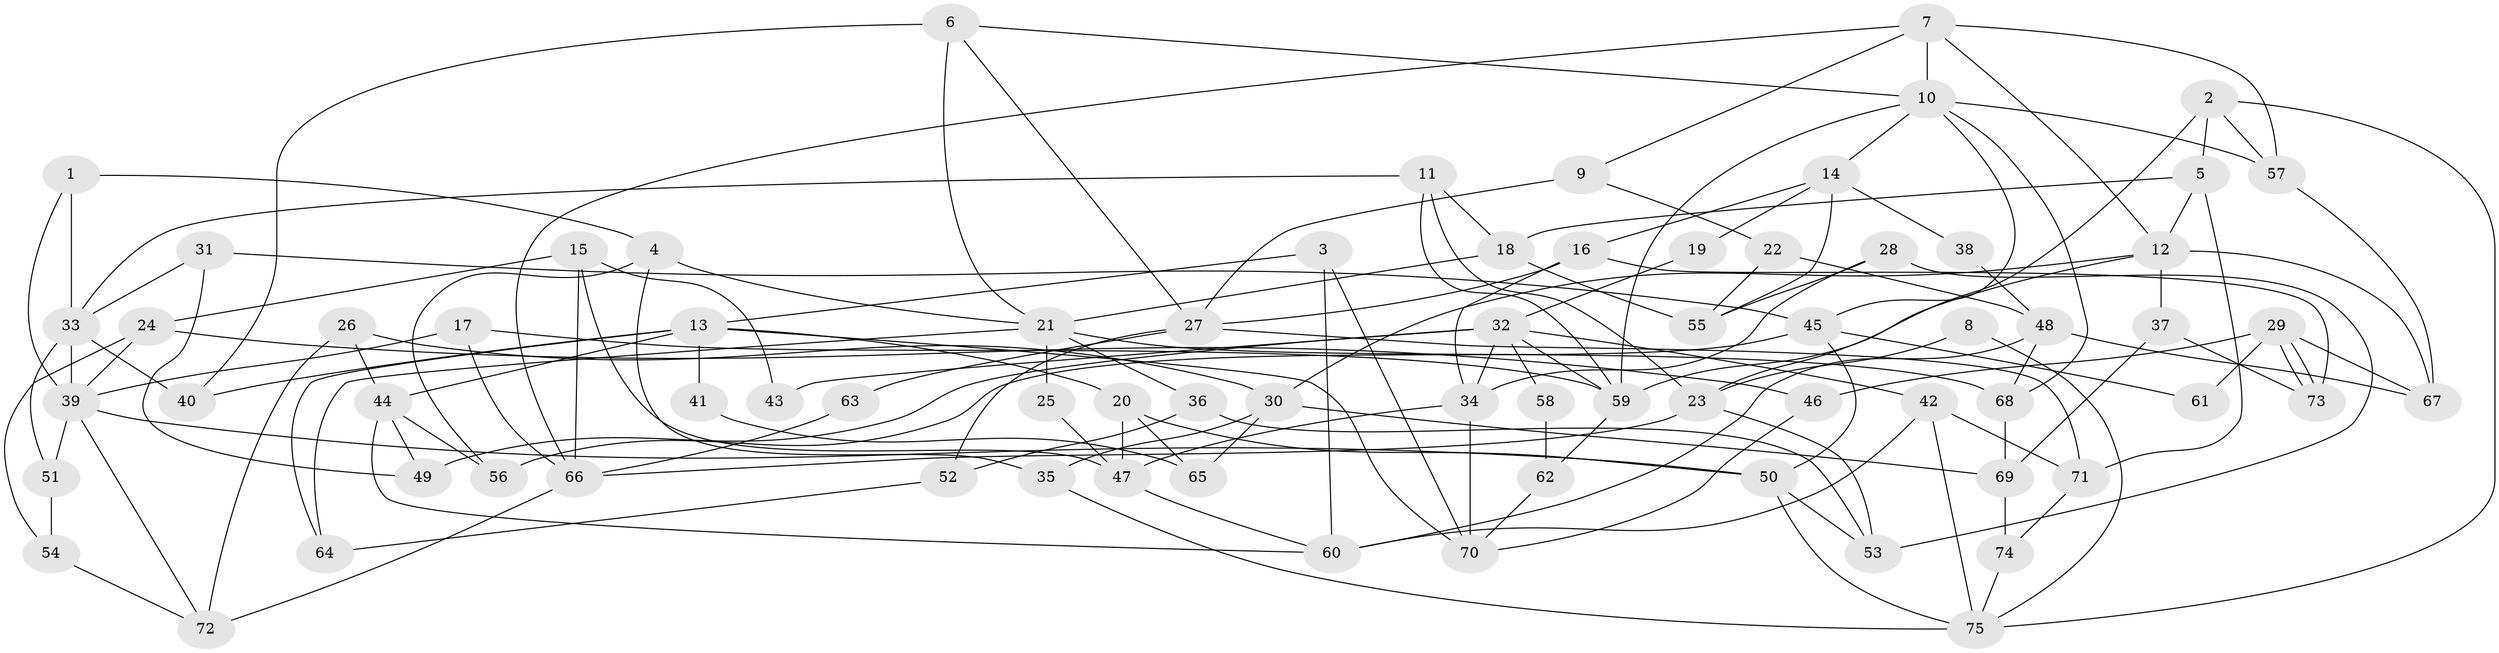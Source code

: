 // coarse degree distribution, {6: 0.13333333333333333, 4: 0.23333333333333334, 8: 0.2, 5: 0.1, 3: 0.06666666666666667, 7: 0.1, 2: 0.06666666666666667, 10: 0.03333333333333333, 9: 0.06666666666666667}
// Generated by graph-tools (version 1.1) at 2025/37/03/04/25 23:37:12]
// undirected, 75 vertices, 150 edges
graph export_dot {
  node [color=gray90,style=filled];
  1;
  2;
  3;
  4;
  5;
  6;
  7;
  8;
  9;
  10;
  11;
  12;
  13;
  14;
  15;
  16;
  17;
  18;
  19;
  20;
  21;
  22;
  23;
  24;
  25;
  26;
  27;
  28;
  29;
  30;
  31;
  32;
  33;
  34;
  35;
  36;
  37;
  38;
  39;
  40;
  41;
  42;
  43;
  44;
  45;
  46;
  47;
  48;
  49;
  50;
  51;
  52;
  53;
  54;
  55;
  56;
  57;
  58;
  59;
  60;
  61;
  62;
  63;
  64;
  65;
  66;
  67;
  68;
  69;
  70;
  71;
  72;
  73;
  74;
  75;
  1 -- 4;
  1 -- 33;
  1 -- 39;
  2 -- 23;
  2 -- 57;
  2 -- 5;
  2 -- 75;
  3 -- 70;
  3 -- 60;
  3 -- 13;
  4 -- 35;
  4 -- 56;
  4 -- 21;
  5 -- 18;
  5 -- 12;
  5 -- 71;
  6 -- 10;
  6 -- 27;
  6 -- 21;
  6 -- 40;
  7 -- 12;
  7 -- 10;
  7 -- 9;
  7 -- 57;
  7 -- 66;
  8 -- 75;
  8 -- 23;
  9 -- 27;
  9 -- 22;
  10 -- 59;
  10 -- 57;
  10 -- 14;
  10 -- 45;
  10 -- 68;
  11 -- 23;
  11 -- 59;
  11 -- 18;
  11 -- 33;
  12 -- 59;
  12 -- 30;
  12 -- 37;
  12 -- 67;
  13 -- 44;
  13 -- 20;
  13 -- 40;
  13 -- 41;
  13 -- 64;
  13 -- 70;
  14 -- 16;
  14 -- 19;
  14 -- 38;
  14 -- 55;
  15 -- 24;
  15 -- 66;
  15 -- 43;
  15 -- 47;
  16 -- 73;
  16 -- 27;
  16 -- 34;
  17 -- 39;
  17 -- 66;
  17 -- 59;
  18 -- 21;
  18 -- 55;
  19 -- 32;
  20 -- 47;
  20 -- 50;
  20 -- 65;
  21 -- 25;
  21 -- 36;
  21 -- 64;
  21 -- 68;
  22 -- 55;
  22 -- 48;
  23 -- 53;
  23 -- 66;
  24 -- 39;
  24 -- 46;
  24 -- 54;
  25 -- 47;
  26 -- 72;
  26 -- 30;
  26 -- 44;
  27 -- 71;
  27 -- 52;
  27 -- 63;
  28 -- 55;
  28 -- 34;
  28 -- 53;
  29 -- 67;
  29 -- 73;
  29 -- 73;
  29 -- 46;
  29 -- 61;
  30 -- 69;
  30 -- 35;
  30 -- 65;
  31 -- 45;
  31 -- 33;
  31 -- 49;
  32 -- 42;
  32 -- 49;
  32 -- 34;
  32 -- 43;
  32 -- 58;
  32 -- 59;
  33 -- 40;
  33 -- 39;
  33 -- 51;
  34 -- 47;
  34 -- 70;
  35 -- 75;
  36 -- 53;
  36 -- 52;
  37 -- 69;
  37 -- 73;
  38 -- 48;
  39 -- 50;
  39 -- 51;
  39 -- 72;
  41 -- 65;
  42 -- 75;
  42 -- 60;
  42 -- 71;
  44 -- 60;
  44 -- 49;
  44 -- 56;
  45 -- 50;
  45 -- 56;
  45 -- 61;
  46 -- 70;
  47 -- 60;
  48 -- 68;
  48 -- 60;
  48 -- 67;
  50 -- 53;
  50 -- 75;
  51 -- 54;
  52 -- 64;
  54 -- 72;
  57 -- 67;
  58 -- 62;
  59 -- 62;
  62 -- 70;
  63 -- 66;
  66 -- 72;
  68 -- 69;
  69 -- 74;
  71 -- 74;
  74 -- 75;
}
